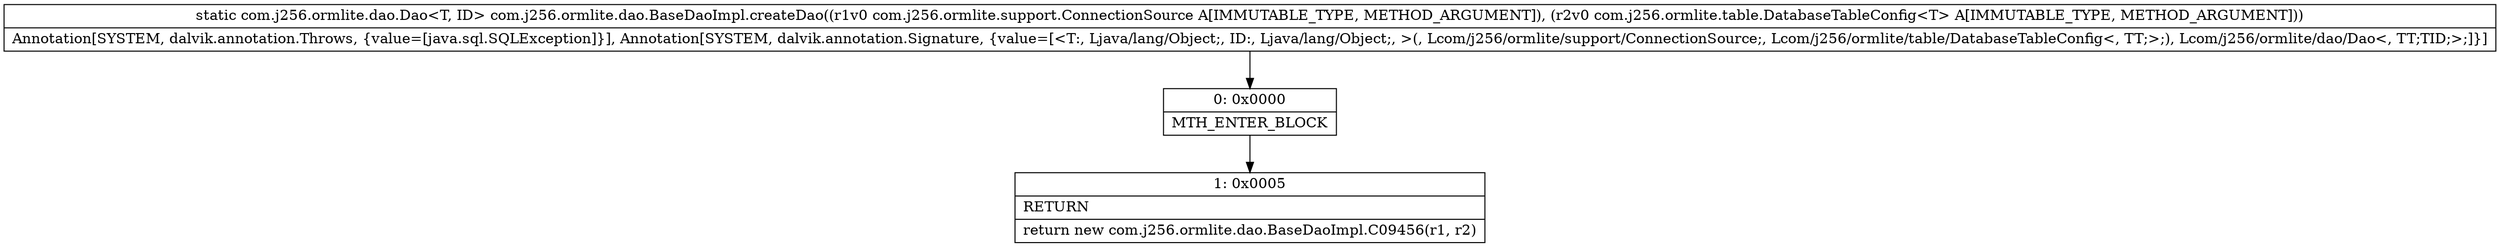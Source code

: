 digraph "CFG forcom.j256.ormlite.dao.BaseDaoImpl.createDao(Lcom\/j256\/ormlite\/support\/ConnectionSource;Lcom\/j256\/ormlite\/table\/DatabaseTableConfig;)Lcom\/j256\/ormlite\/dao\/Dao;" {
Node_0 [shape=record,label="{0\:\ 0x0000|MTH_ENTER_BLOCK\l}"];
Node_1 [shape=record,label="{1\:\ 0x0005|RETURN\l|return new com.j256.ormlite.dao.BaseDaoImpl.C09456(r1, r2)\l}"];
MethodNode[shape=record,label="{static com.j256.ormlite.dao.Dao\<T, ID\> com.j256.ormlite.dao.BaseDaoImpl.createDao((r1v0 com.j256.ormlite.support.ConnectionSource A[IMMUTABLE_TYPE, METHOD_ARGUMENT]), (r2v0 com.j256.ormlite.table.DatabaseTableConfig\<T\> A[IMMUTABLE_TYPE, METHOD_ARGUMENT]))  | Annotation[SYSTEM, dalvik.annotation.Throws, \{value=[java.sql.SQLException]\}], Annotation[SYSTEM, dalvik.annotation.Signature, \{value=[\<T:, Ljava\/lang\/Object;, ID:, Ljava\/lang\/Object;, \>(, Lcom\/j256\/ormlite\/support\/ConnectionSource;, Lcom\/j256\/ormlite\/table\/DatabaseTableConfig\<, TT;\>;), Lcom\/j256\/ormlite\/dao\/Dao\<, TT;TID;\>;]\}]\l}"];
MethodNode -> Node_0;
Node_0 -> Node_1;
}

